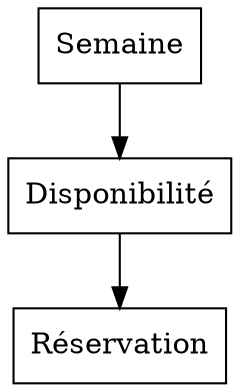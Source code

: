 // Generated by Mocodo 4.0.0
digraph {
  node [shape=box]
  "Semaine" -> "Disponibilité"
  "Disponibilité" -> "Réservation"
}
